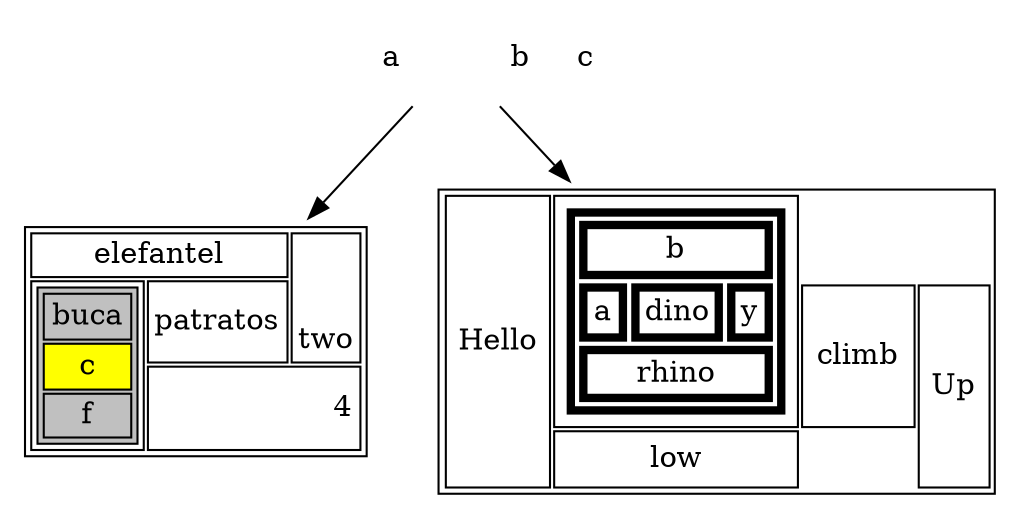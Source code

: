 # Generated Tor  2 Okt 2008 11:04:05 GMT by dot - Graphviz version 2.20.2 (Tue Jul  1 11:56:55 UTC 2008)
#
# 
# real	0m0.179s
# user	0m0.122s
# sys	0m0.035s

digraph structs {
	node [label="\N", shape=plaintext];
	graph [bb="0,0,414,348",
		_draw_="c 5 -white C 5 -white P 4 0 0 0 348 414 348 414 0 ",
		xdotversion="1.2"];
	struct1 [label=<<TABLE CELLPADDING="10" BORDER="0">
	<TR>
	    <TD HEIGHT="30" WIDTH="90">a</TD>
	    <TD>b</TD>
	    <TD>c</TD>
	</TR>
    </TABLE>>, pos="83,58", width="2.28", height="0.64", _ldraw_="F 14.000000 11 -Times-Roman c 5 -black T 54 53 -1 5 1 -a F 14.000000 11 -Times-Roman c 5 -black T 113 53 -1 5 1 -b F 14.000000 1\
1 -Times-Roman c 5 -black T 140 53 -1 5 1 -c "];
	struct2 [label=<<TABLE>
	<TR>
	    <TD COLSPAN="3">elefantel</TD>
	    <TD ROWSPAN="2" VALIGN="bottom" ALIGN="right">two</TD>
	</TR><TR>
	    <TD COLSPAN="2" ROWSPAN="2"><TABLE BGCOLOR="grey">
		<TR>
		    <TD>buca</TD>
		</TR><TR>
		    <TD BGCOLOR="yellow">c</TD>
		</TR><TR>
		    <TD>f</TD>
		</TR>
	    </TABLE></TD>
	    <TD>patratos</TD>
	</TR><TR>
	    <TD COLSPAN="2" ALIGN="right">4</TD>
	</TR>
	</TABLE>
    >, pos="349,58", width="1.78", height="1.58", _ldraw_="S 5 -solid S 15 -setlinewidth(1) c 5 -black p 4 293 5 293 111 405 111 405 5 S 5 -solid S 15 -setlinewidth(1) c 5 -black p 4 296 \
88 296 108 378 108 378 88 F 14.000000 11 -Times-Roman c 5 -black T 319 93 -1 36 9 -elefantel S 5 -solid S 15 -setlinewidth(1) c \
5 -black p 4 380 48 380 108 402 108 402 48 F 14.000000 11 -Times-Roman c 5 -black T 383 53 -1 16 3 -two S 5 -solid S 15 -setline\
width(1) c 5 -black p 4 296 8 296 86 337 86 337 8 S 5 -solid S 15 -setlinewidth(1) c 4 -grey C 4 -grey P 4 299 11 299 83 334 83 \
334 11 S 5 -solid S 15 -setlinewidth(1) c 5 -black p 4 299 11 299 83 334 83 334 11 S 5 -solid S 15 -setlinewidth(1) c 5 -black p\
 4 302 59 302 80 331 80 331 59 F 14.000000 11 -Times-Roman c 5 -black T 307 65 -1 20 4 -buca S 5 -solid S 15 -setlinewidth(1) c \
6 -yellow C 6 -yellow P 4 302 36 302 57 331 57 331 36 S 5 -solid S 15 -setlinewidth(1) c 5 -black p 4 302 36 302 57 331 57 331 3\
6 F 14.000000 11 -Times-Roman c 5 -black T 314 42 -1 5 1 -c S 5 -solid S 15 -setlinewidth(1) c 5 -black p 4 302 14 302 34 331 34\
 331 14 F 14.000000 11 -Times-Roman c 5 -black T 315 19 -1 3 1 -f S 5 -solid S 15 -setlinewidth(1) c 5 -black p 4 339 48 339 86 \
378 86 378 48 F 14.000000 11 -Times-Roman c 5 -black T 342 62 -1 33 8 -patratos S 5 -solid S 15 -setlinewidth(1) c 5 -black p 4 \
339 8 339 46 402 46 402 8 F 14.000000 11 -Times-Roman c 5 -black T 394 22 -1 5 1 -4 "];
	struct3 [label=<<TABLE CELLPADDING="5">
	<TR>
	    <TD ROWSPAN="3">Hello</TD>
	    <TD ROWSPAN="2" COLSPAN="3"><TABLE BORDER="4">
		<TR>
		    <TD COLSPAN="3">b</TD>
		</TR><TR>
		    <TD>a</TD>
		    <TD>dino</TD>
		    <TD>y</TD>
		</TR><TR>
		    <TD COLSPAN="3">rhino</TD>
		</TR>
	    </TABLE></TD>
	</TR><TR>
	    <TD COLSPAN="2">climb</TD>
	    <TD ROWSPAN="2">Up</TD>
	</TR><TR>
	    <TD COLSPAN="3">low</TD>
	</TR>
    </TABLE>>, pos="242,272", width="3.11", height="2.08", _ldraw_="S 5 -solid S 15 -setlinewidth(1) c 5 -black p 4 138 201 138 343 346 343 346 201 S 5 -solid S 15 -setlinewidth(1) c 5 -black p 4 \
141 204 141 340 177 340 177 204 F 14.000000 11 -Times-Roman c 5 -black T 148 267 -1 23 5 -Hello S 5 -solid S 15 -setlinewidth(1)\
 c 5 -black p 4 179 232 179 340 276 340 276 232 S 5 -solid S 15 -setlinewidth(1) c 5 -black C 5 -black P 4 185 238 185 334 188 3\
34 188 238 S 5 -solid S 15 -setlinewidth(1) c 5 -black C 5 -black P 4 185 334 185 331 270 331 270 334 S 5 -solid S 15 -setlinewi\
dth(1) c 5 -black C 5 -black P 4 270 334 270 238 267 238 267 334 S 5 -solid S 15 -setlinewidth(1) c 5 -black C 5 -black P 4 270 \
238 270 241 185 241 185 238 S 5 -solid S 15 -setlinewidth(1) c 5 -black C 5 -black P 4 191 301 191 328 194 328 194 301 S 5 -soli\
d S 15 -setlinewidth(1) c 5 -black C 5 -black P 4 191 328 191 325 264 325 264 328 S 5 -solid S 15 -setlinewidth(1) c 5 -black C \
5 -black P 4 264 328 264 301 261 301 261 328 S 5 -solid S 15 -setlinewidth(1) c 5 -black C 5 -black P 4 264 301 264 304 191 304 \
191 301 F 14.000000 11 -Times-Roman c 5 -black T 225 310 -1 5 1 -b S 5 -solid S 15 -setlinewidth(1) c 5 -black C 5 -black P 4 19\
1 272 191 299 194 299 194 272 S 5 -solid S 15 -setlinewidth(1) c 5 -black C 5 -black P 4 191 299 191 296 210 296 210 299 S 5 -so\
lid S 15 -setlinewidth(1) c 5 -black C 5 -black P 4 210 299 210 272 207 272 207 299 S 5 -solid S 15 -setlinewidth(1) c 5 -black \
C 5 -black P 4 210 272 210 275 191 275 191 272 F 14.000000 11 -Times-Roman c 5 -black T 198 281 -1 5 1 -a S 5 -solid S 15 -setli\
newidth(1) c 5 -black C 5 -black P 4 212 272 212 299 215 299 215 272 S 5 -solid S 15 -setlinewidth(1) c 5 -black C 5 -black P 4 \
212 299 212 296 244 296 244 299 S 5 -solid S 15 -setlinewidth(1) c 5 -black C 5 -black P 4 244 299 244 272 241 272 241 299 S 5 -\
solid S 15 -setlinewidth(1) c 5 -black C 5 -black P 4 244 272 244 275 212 275 212 272 F 14.000000 11 -Times-Roman c 5 -black T 2\
19 281 -1 19 4 -dino S 5 -solid S 15 -setlinewidth(1) c 5 -black C 5 -black P 4 246 272 246 299 249 299 249 272 S 5 -solid S 15 \
-setlinewidth(1) c 5 -black C 5 -black P 4 246 299 246 296 264 296 264 299 S 5 -solid S 15 -setlinewidth(1) c 5 -black C 5 -blac\
k P 4 264 299 264 272 261 272 261 299 S 5 -solid S 15 -setlinewidth(1) c 5 -black C 5 -black P 4 264 272 264 275 246 275 246 272\
 F 14.000000 11 -Times-Roman c 5 -black T 253 281 -1 5 1 -y S 5 -solid S 15 -setlinewidth(1) c 5 -black C 5 -black P 4 191 244 1\
91 270 194 270 194 244 S 5 -solid S 15 -setlinewidth(1) c 5 -black C 5 -black P 4 191 270 191 267 264 267 264 270 S 5 -solid S 1\
5 -setlinewidth(1) c 5 -black C 5 -black P 4 264 270 264 244 261 244 261 270 S 5 -solid S 15 -setlinewidth(1) c 5 -black C 5 -bl\
ack P 4 264 244 264 247 191 247 191 244 F 14.000000 11 -Times-Roman c 5 -black T 217 252 -1 22 5 -rhino S 5 -solid S 15 -setline\
width(1) c 5 -black p 4 278 232 278 312 316 312 316 232 F 14.000000 11 -Times-Roman c 5 -black T 285 267 -1 24 5 -climb S 5 -sol\
id S 15 -setlinewidth(1) c 5 -black p 4 318 204 318 312 343 312 343 204 F 14.000000 11 -Times-Roman c 5 -black T 324 253 -1 13 2\
 -Up S 5 -solid S 15 -setlinewidth(1) c 5 -black p 4 179 204 179 230 276 230 276 204 F 14.000000 11 -Times-Roman c 5 -black T 22\
0 212 -1 16 3 -low "];
	struct1 -> struct3 [pos="e,186,197 100,81 120,107 151,150 180,189", _draw_="c 5 -black B 4 100 81 120 107 151 150 180 189 ", _hdraw_="S 5 -solid S 15 -setlinewidth(1) c 5 -black C 5 -black P 3 177 191 186 197 183 187 "];
	struct1 -> struct2 [pos="e,285,58 165,58 200,58 241,58 275,58", _draw_="c 5 -black B 4 165 58 200 58 241 58 275 58 ", _hdraw_="S 5 -solid S 15 -setlinewidth(1) c 5 -black C 5 -black P 3 275 62 285 58 275 55 "];
}
